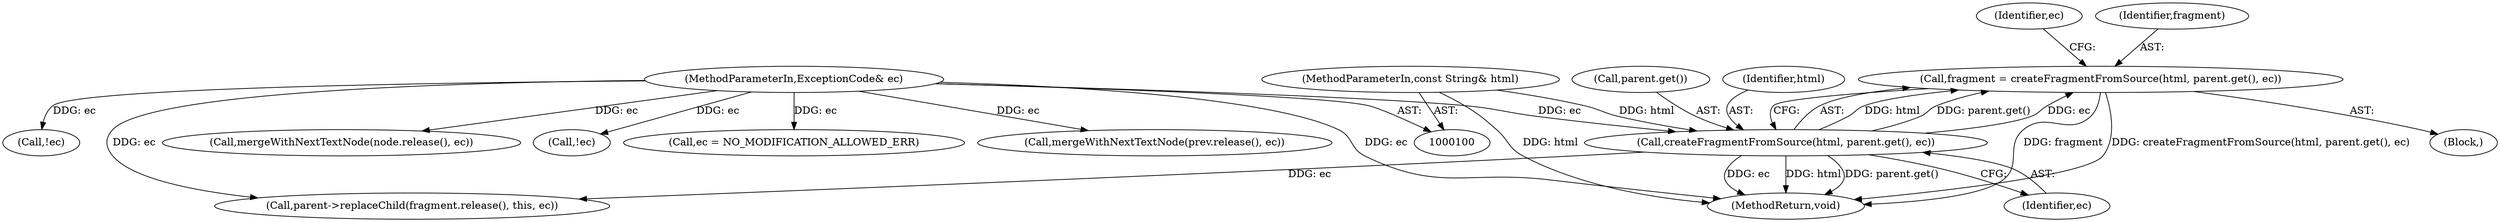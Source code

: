 digraph "1_Chrome_73edae623529f04c668268de49d00324b96166a2_7@API" {
"1000133" [label="(Call,fragment = createFragmentFromSource(html, parent.get(), ec))"];
"1000135" [label="(Call,createFragmentFromSource(html, parent.get(), ec))"];
"1000101" [label="(MethodParameterIn,const String& html)"];
"1000102" [label="(MethodParameterIn,ExceptionCode& ec)"];
"1000103" [label="(Block,)"];
"1000155" [label="(Call,!ec)"];
"1000137" [label="(Call,parent.get())"];
"1000115" [label="(Call,ec = NO_MODIFICATION_ALLOWED_ERR)"];
"1000135" [label="(Call,createFragmentFromSource(html, parent.get(), ec))"];
"1000170" [label="(Call,mergeWithNextTextNode(prev.release(), ec))"];
"1000140" [label="(Identifier,ec)"];
"1000142" [label="(Call,parent->replaceChild(fragment.release(), this, ec))"];
"1000165" [label="(Call,!ec)"];
"1000134" [label="(Identifier,fragment)"];
"1000136" [label="(Identifier,html)"];
"1000133" [label="(Call,fragment = createFragmentFromSource(html, parent.get(), ec))"];
"1000101" [label="(MethodParameterIn,const String& html)"];
"1000173" [label="(MethodReturn,void)"];
"1000160" [label="(Call,mergeWithNextTextNode(node.release(), ec))"];
"1000102" [label="(MethodParameterIn,ExceptionCode& ec)"];
"1000138" [label="(Identifier,ec)"];
"1000133" -> "1000103"  [label="AST: "];
"1000133" -> "1000135"  [label="CFG: "];
"1000134" -> "1000133"  [label="AST: "];
"1000135" -> "1000133"  [label="AST: "];
"1000140" -> "1000133"  [label="CFG: "];
"1000133" -> "1000173"  [label="DDG: fragment"];
"1000133" -> "1000173"  [label="DDG: createFragmentFromSource(html, parent.get(), ec)"];
"1000135" -> "1000133"  [label="DDG: html"];
"1000135" -> "1000133"  [label="DDG: parent.get()"];
"1000135" -> "1000133"  [label="DDG: ec"];
"1000135" -> "1000138"  [label="CFG: "];
"1000136" -> "1000135"  [label="AST: "];
"1000137" -> "1000135"  [label="AST: "];
"1000138" -> "1000135"  [label="AST: "];
"1000135" -> "1000173"  [label="DDG: ec"];
"1000135" -> "1000173"  [label="DDG: html"];
"1000135" -> "1000173"  [label="DDG: parent.get()"];
"1000101" -> "1000135"  [label="DDG: html"];
"1000102" -> "1000135"  [label="DDG: ec"];
"1000135" -> "1000142"  [label="DDG: ec"];
"1000101" -> "1000100"  [label="AST: "];
"1000101" -> "1000173"  [label="DDG: html"];
"1000102" -> "1000100"  [label="AST: "];
"1000102" -> "1000173"  [label="DDG: ec"];
"1000102" -> "1000115"  [label="DDG: ec"];
"1000102" -> "1000142"  [label="DDG: ec"];
"1000102" -> "1000155"  [label="DDG: ec"];
"1000102" -> "1000160"  [label="DDG: ec"];
"1000102" -> "1000165"  [label="DDG: ec"];
"1000102" -> "1000170"  [label="DDG: ec"];
}
